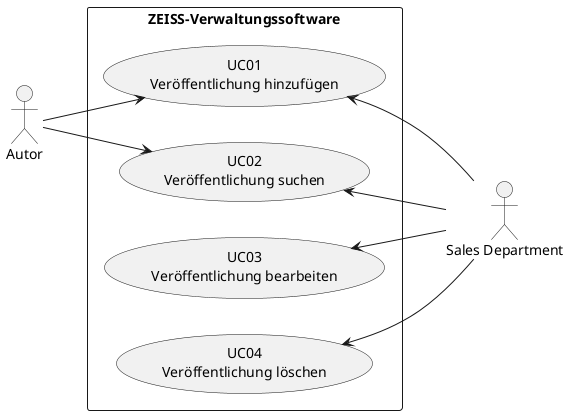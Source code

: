 @startuml example-usecase-diagram

left to right direction
actor Autor as a
actor :Sales Department: as sd

rectangle "ZEISS-Verwaltungssoftware" {
    (UC01\nVeröffentlichung hinzufügen) as (UC1)
    (UC02\nVeröffentlichung suchen) as (UC2)
    (UC03\nVeröffentlichung bearbeiten) as (UC3)
    (UC04\nVeröffentlichung löschen) as (UC4)
}

a --> (UC1)
a --> (UC2)
(UC1) <-- sd
(UC2) <-- sd
(UC3) <-- sd
(UC4) <-- sd

@enduml
